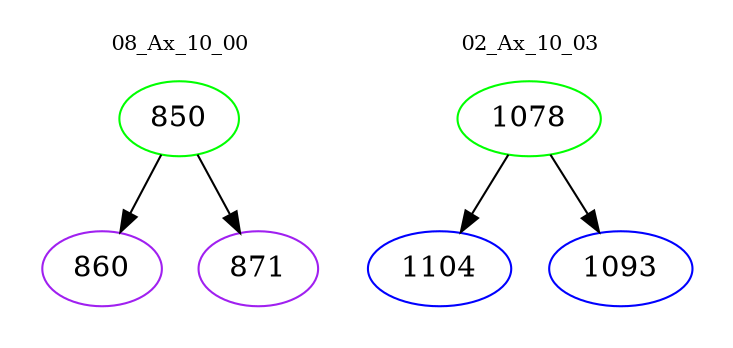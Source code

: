 digraph{
subgraph cluster_0 {
color = white
label = "08_Ax_10_00";
fontsize=10;
T0_850 [label="850", color="green"]
T0_850 -> T0_860 [color="black"]
T0_860 [label="860", color="purple"]
T0_850 -> T0_871 [color="black"]
T0_871 [label="871", color="purple"]
}
subgraph cluster_1 {
color = white
label = "02_Ax_10_03";
fontsize=10;
T1_1078 [label="1078", color="green"]
T1_1078 -> T1_1104 [color="black"]
T1_1104 [label="1104", color="blue"]
T1_1078 -> T1_1093 [color="black"]
T1_1093 [label="1093", color="blue"]
}
}
